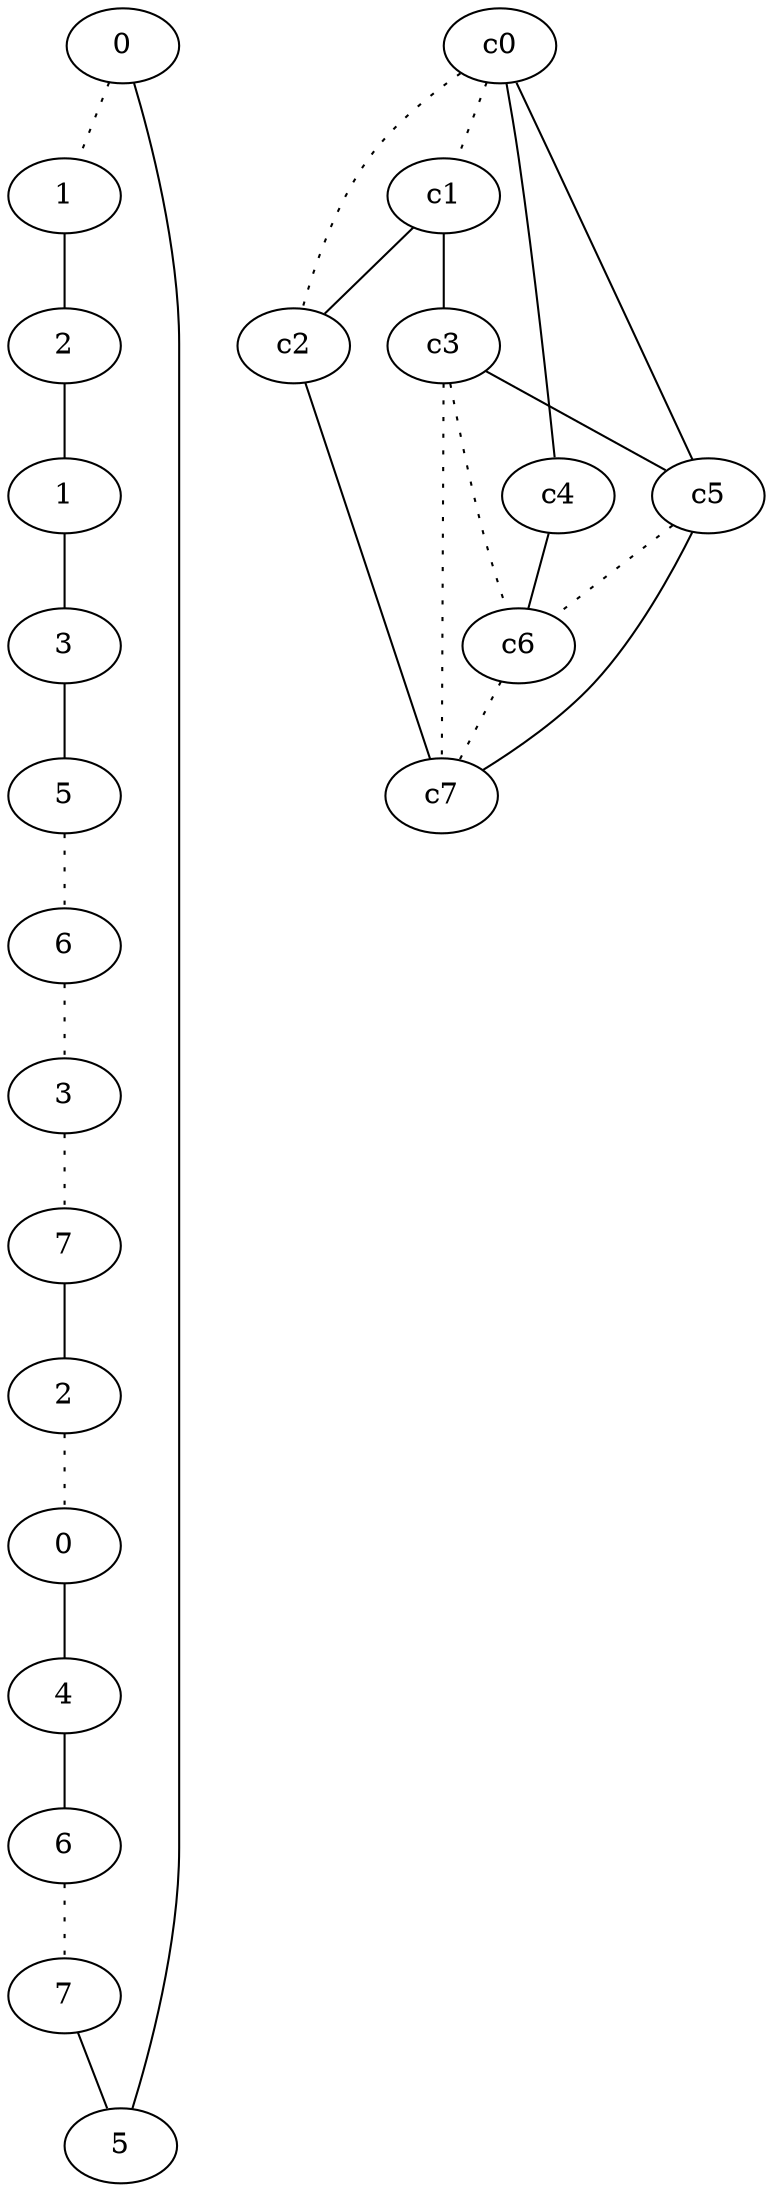 graph {
a0[label=0];
a1[label=1];
a2[label=2];
a3[label=1];
a4[label=3];
a5[label=5];
a6[label=6];
a7[label=3];
a8[label=7];
a9[label=2];
a10[label=0];
a11[label=4];
a12[label=6];
a13[label=7];
a14[label=5];
a0 -- a1 [style=dotted];
a0 -- a14;
a1 -- a2;
a2 -- a3;
a3 -- a4;
a4 -- a5;
a5 -- a6 [style=dotted];
a6 -- a7 [style=dotted];
a7 -- a8 [style=dotted];
a8 -- a9;
a9 -- a10 [style=dotted];
a10 -- a11;
a11 -- a12;
a12 -- a13 [style=dotted];
a13 -- a14;
c0 -- c1 [style=dotted];
c0 -- c2 [style=dotted];
c0 -- c4;
c0 -- c5;
c1 -- c2;
c1 -- c3;
c2 -- c7;
c3 -- c5;
c3 -- c6 [style=dotted];
c3 -- c7 [style=dotted];
c4 -- c6;
c5 -- c6 [style=dotted];
c5 -- c7;
c6 -- c7 [style=dotted];
}
